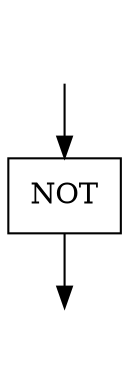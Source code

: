 digraph NOTMETA {
	graph [center=true,
		forcelabels=true,
		nodesep=2.0,
		splines=ortho
	];
	n1	 [label=NOT,
		shape=box];
	n4	 [label=" ",
		shape=none];
	n1 -> n4;
	n2	 [label=" ",
		shape=none];
	n2 -> n1;
}
